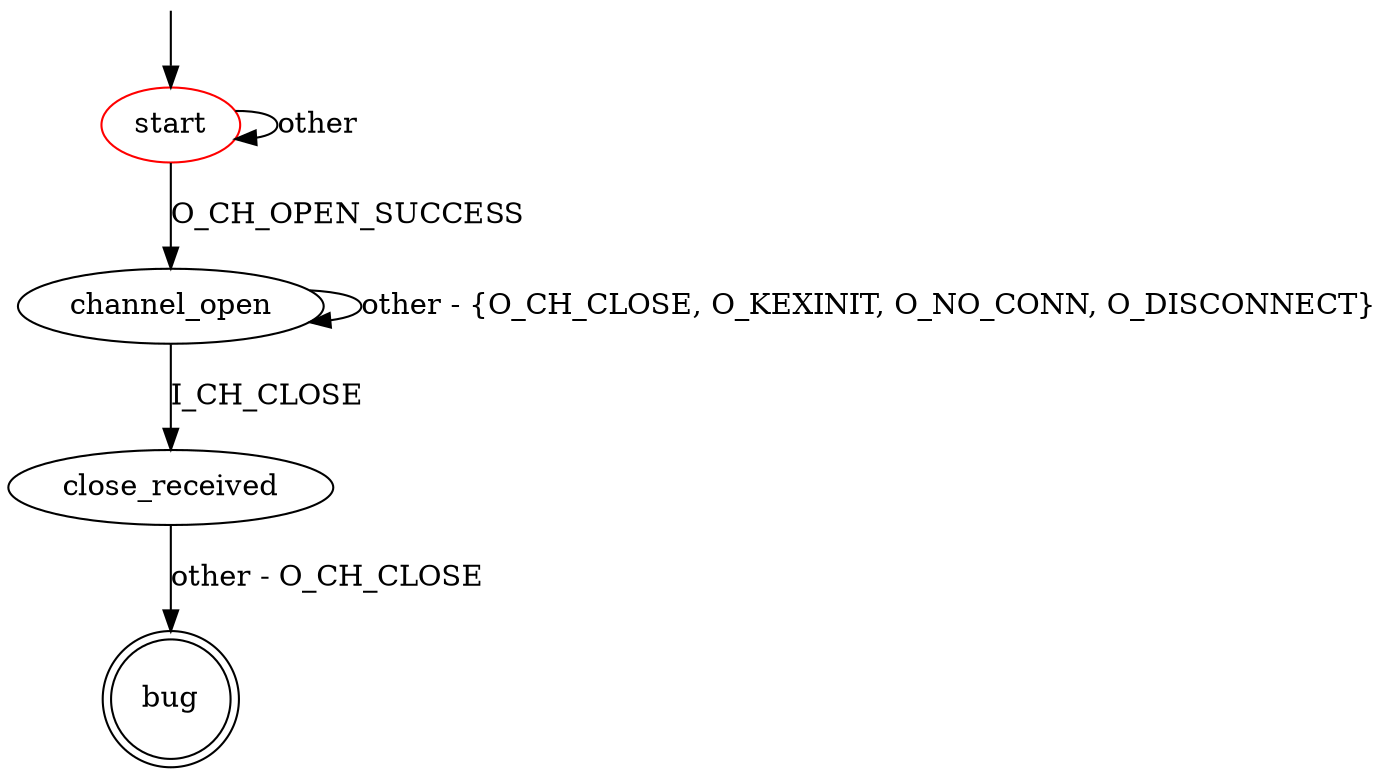 digraph G {
label=""
start [color="red"]
bug [shape="doublecircle"]

start -> channel_open [label="O_CH_OPEN_SUCCESS"]
start -> start [label="other"]
channel_open -> close_received [label="I_CH_CLOSE"]
channel_open -> channel_open [label="other - {O_CH_CLOSE, O_KEXINIT, O_NO_CONN, O_DISCONNECT}"]
close_received -> bug [label="other - O_CH_CLOSE"]

__start0 [label="" shape="none" width="0" height="0"];
__start0 -> start;
}

